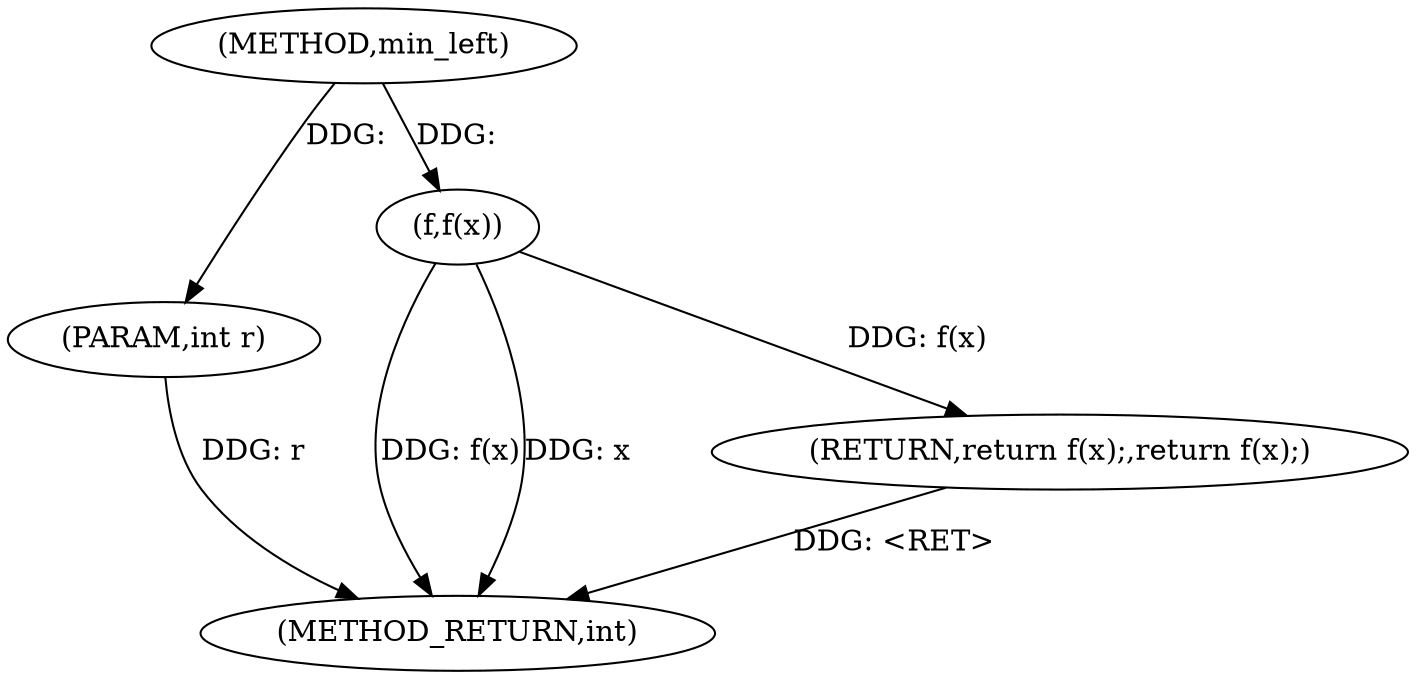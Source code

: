 digraph "min_left" {  
"1000452" [label = "(METHOD,min_left)" ]
"1000459" [label = "(METHOD_RETURN,int)" ]
"1000453" [label = "(PARAM,int r)" ]
"1000456" [label = "(RETURN,return f(x);,return f(x);)" ]
"1000457" [label = "(f,f(x))" ]
  "1000456" -> "1000459"  [ label = "DDG: <RET>"] 
  "1000453" -> "1000459"  [ label = "DDG: r"] 
  "1000457" -> "1000459"  [ label = "DDG: f(x)"] 
  "1000457" -> "1000459"  [ label = "DDG: x"] 
  "1000452" -> "1000453"  [ label = "DDG: "] 
  "1000457" -> "1000456"  [ label = "DDG: f(x)"] 
  "1000452" -> "1000457"  [ label = "DDG: "] 
}
